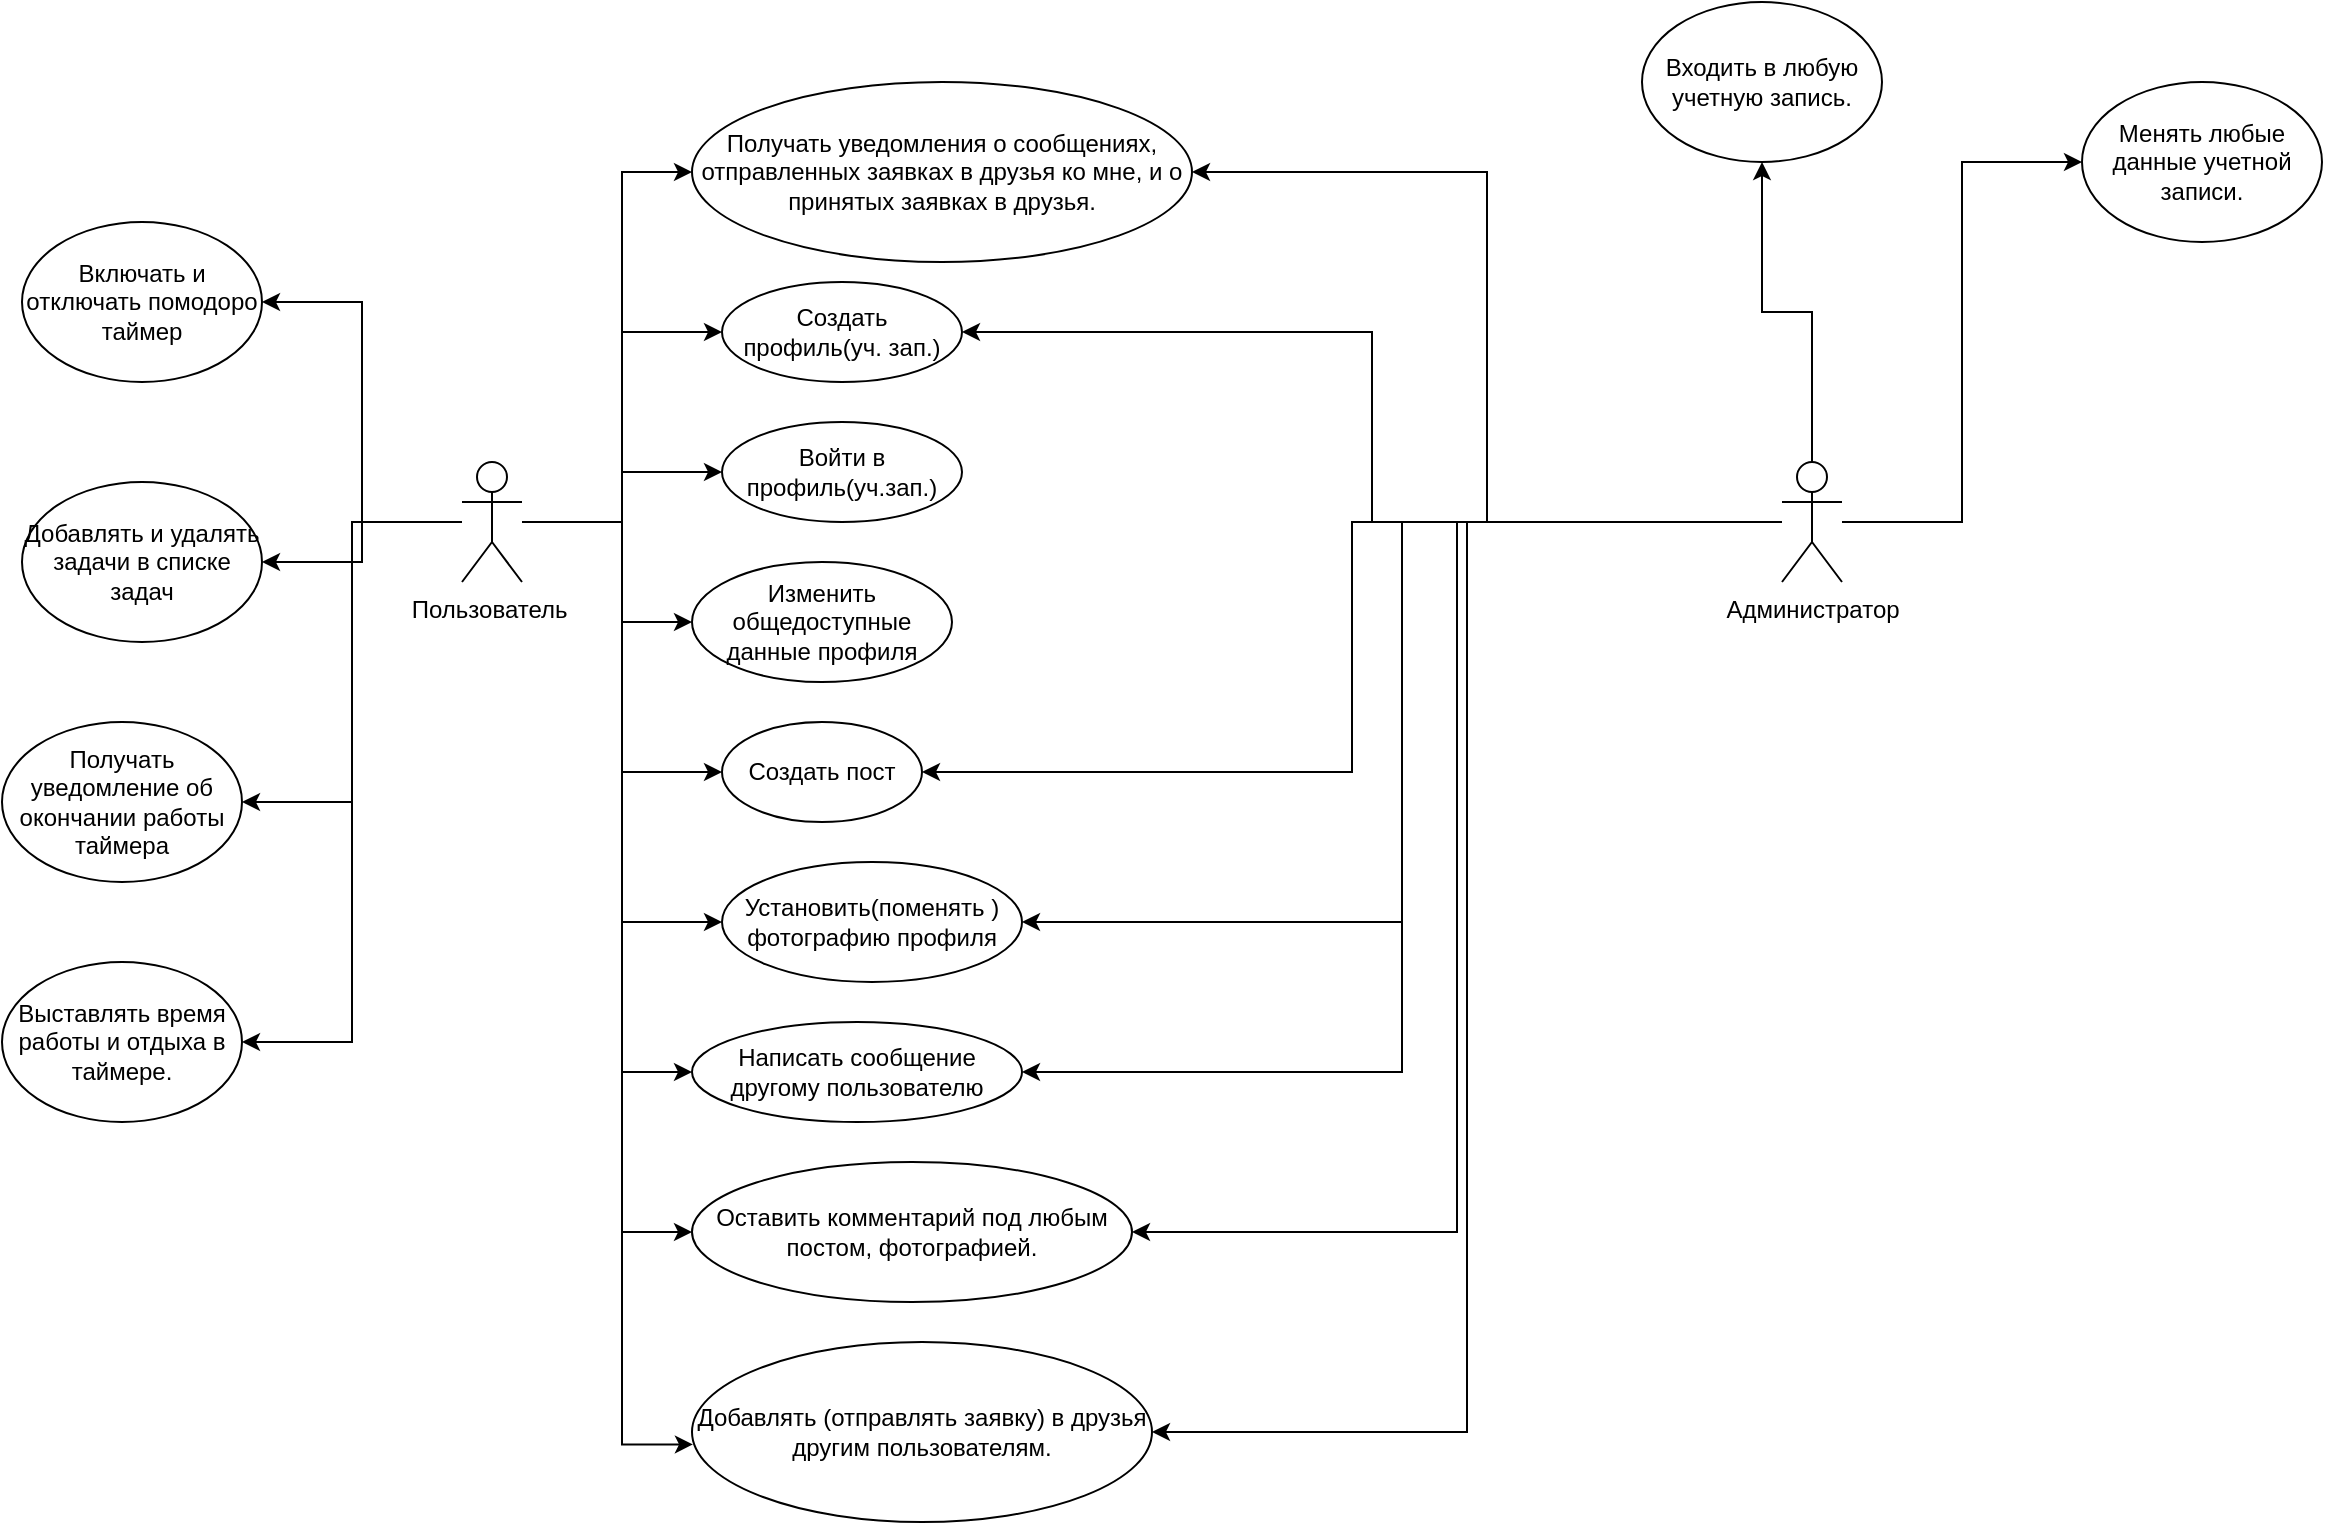 <mxfile version="20.8.20" type="github">
  <diagram name="Страница 1" id="01bKaQQtMlq7vf0zxQue">
    <mxGraphModel dx="1328" dy="730" grid="1" gridSize="10" guides="1" tooltips="1" connect="1" arrows="1" fold="1" page="1" pageScale="1" pageWidth="3300" pageHeight="4681" math="0" shadow="0">
      <root>
        <mxCell id="0" />
        <mxCell id="1" parent="0" />
        <mxCell id="vcRgsJEtyeUMOPJ4Tpu4-7" style="edgeStyle=orthogonalEdgeStyle;rounded=0;orthogonalLoop=1;jettySize=auto;html=1;entryX=0;entryY=0.5;entryDx=0;entryDy=0;" parent="1" source="vcRgsJEtyeUMOPJ4Tpu4-1" target="vcRgsJEtyeUMOPJ4Tpu4-6" edge="1">
          <mxGeometry relative="1" as="geometry" />
        </mxCell>
        <mxCell id="vcRgsJEtyeUMOPJ4Tpu4-9" style="edgeStyle=orthogonalEdgeStyle;rounded=0;orthogonalLoop=1;jettySize=auto;html=1;" parent="1" source="vcRgsJEtyeUMOPJ4Tpu4-1" target="vcRgsJEtyeUMOPJ4Tpu4-8" edge="1">
          <mxGeometry relative="1" as="geometry" />
        </mxCell>
        <mxCell id="vcRgsJEtyeUMOPJ4Tpu4-15" style="edgeStyle=orthogonalEdgeStyle;rounded=0;orthogonalLoop=1;jettySize=auto;html=1;" parent="1" source="vcRgsJEtyeUMOPJ4Tpu4-1" target="vcRgsJEtyeUMOPJ4Tpu4-11" edge="1">
          <mxGeometry relative="1" as="geometry">
            <Array as="points">
              <mxPoint x="620" y="2700" />
              <mxPoint x="620" y="2750" />
            </Array>
          </mxGeometry>
        </mxCell>
        <mxCell id="vcRgsJEtyeUMOPJ4Tpu4-16" style="edgeStyle=orthogonalEdgeStyle;rounded=0;orthogonalLoop=1;jettySize=auto;html=1;entryX=0;entryY=0.5;entryDx=0;entryDy=0;" parent="1" source="vcRgsJEtyeUMOPJ4Tpu4-1" target="vcRgsJEtyeUMOPJ4Tpu4-14" edge="1">
          <mxGeometry relative="1" as="geometry" />
        </mxCell>
        <mxCell id="vcRgsJEtyeUMOPJ4Tpu4-17" style="edgeStyle=orthogonalEdgeStyle;rounded=0;orthogonalLoop=1;jettySize=auto;html=1;entryX=0;entryY=0.5;entryDx=0;entryDy=0;" parent="1" source="vcRgsJEtyeUMOPJ4Tpu4-1" target="vcRgsJEtyeUMOPJ4Tpu4-13" edge="1">
          <mxGeometry relative="1" as="geometry" />
        </mxCell>
        <mxCell id="vcRgsJEtyeUMOPJ4Tpu4-18" style="edgeStyle=orthogonalEdgeStyle;rounded=0;orthogonalLoop=1;jettySize=auto;html=1;entryX=0;entryY=0.5;entryDx=0;entryDy=0;" parent="1" source="vcRgsJEtyeUMOPJ4Tpu4-1" target="vcRgsJEtyeUMOPJ4Tpu4-12" edge="1">
          <mxGeometry relative="1" as="geometry">
            <Array as="points">
              <mxPoint x="620" y="2700" />
              <mxPoint x="620" y="2975" />
            </Array>
          </mxGeometry>
        </mxCell>
        <mxCell id="vcRgsJEtyeUMOPJ4Tpu4-20" style="edgeStyle=orthogonalEdgeStyle;rounded=0;orthogonalLoop=1;jettySize=auto;html=1;entryX=0;entryY=0.5;entryDx=0;entryDy=0;" parent="1" source="vcRgsJEtyeUMOPJ4Tpu4-1" target="vcRgsJEtyeUMOPJ4Tpu4-19" edge="1">
          <mxGeometry relative="1" as="geometry">
            <Array as="points">
              <mxPoint x="620" y="2700" />
              <mxPoint x="620" y="3055" />
            </Array>
          </mxGeometry>
        </mxCell>
        <mxCell id="vcRgsJEtyeUMOPJ4Tpu4-22" style="edgeStyle=orthogonalEdgeStyle;rounded=0;orthogonalLoop=1;jettySize=auto;html=1;entryX=0.002;entryY=0.569;entryDx=0;entryDy=0;entryPerimeter=0;" parent="1" source="vcRgsJEtyeUMOPJ4Tpu4-1" target="vcRgsJEtyeUMOPJ4Tpu4-21" edge="1">
          <mxGeometry relative="1" as="geometry">
            <Array as="points">
              <mxPoint x="620" y="2700" />
              <mxPoint x="620" y="3161" />
            </Array>
          </mxGeometry>
        </mxCell>
        <mxCell id="vcRgsJEtyeUMOPJ4Tpu4-24" style="edgeStyle=orthogonalEdgeStyle;rounded=0;orthogonalLoop=1;jettySize=auto;html=1;entryX=0;entryY=0.5;entryDx=0;entryDy=0;" parent="1" source="vcRgsJEtyeUMOPJ4Tpu4-1" target="vcRgsJEtyeUMOPJ4Tpu4-23" edge="1">
          <mxGeometry relative="1" as="geometry">
            <Array as="points">
              <mxPoint x="620" y="2700" />
              <mxPoint x="620" y="2525" />
            </Array>
          </mxGeometry>
        </mxCell>
        <mxCell id="XW6ySL8VnvlPB6zY-5Cw-7" style="edgeStyle=orthogonalEdgeStyle;rounded=0;orthogonalLoop=1;jettySize=auto;html=1;entryX=1;entryY=0.5;entryDx=0;entryDy=0;" edge="1" parent="1" source="vcRgsJEtyeUMOPJ4Tpu4-1" target="XW6ySL8VnvlPB6zY-5Cw-1">
          <mxGeometry relative="1" as="geometry" />
        </mxCell>
        <mxCell id="XW6ySL8VnvlPB6zY-5Cw-8" style="edgeStyle=orthogonalEdgeStyle;rounded=0;orthogonalLoop=1;jettySize=auto;html=1;entryX=1;entryY=0.5;entryDx=0;entryDy=0;" edge="1" parent="1" source="vcRgsJEtyeUMOPJ4Tpu4-1" target="XW6ySL8VnvlPB6zY-5Cw-2">
          <mxGeometry relative="1" as="geometry" />
        </mxCell>
        <mxCell id="XW6ySL8VnvlPB6zY-5Cw-9" style="edgeStyle=orthogonalEdgeStyle;rounded=0;orthogonalLoop=1;jettySize=auto;html=1;entryX=1;entryY=0.5;entryDx=0;entryDy=0;" edge="1" parent="1" source="vcRgsJEtyeUMOPJ4Tpu4-1" target="XW6ySL8VnvlPB6zY-5Cw-3">
          <mxGeometry relative="1" as="geometry" />
        </mxCell>
        <mxCell id="XW6ySL8VnvlPB6zY-5Cw-11" style="edgeStyle=orthogonalEdgeStyle;rounded=0;orthogonalLoop=1;jettySize=auto;html=1;entryX=1;entryY=0.5;entryDx=0;entryDy=0;" edge="1" parent="1" source="vcRgsJEtyeUMOPJ4Tpu4-1" target="XW6ySL8VnvlPB6zY-5Cw-10">
          <mxGeometry relative="1" as="geometry" />
        </mxCell>
        <mxCell id="vcRgsJEtyeUMOPJ4Tpu4-1" value="Пользователь&amp;nbsp;" style="shape=umlActor;verticalLabelPosition=bottom;verticalAlign=top;html=1;outlineConnect=0;" parent="1" vertex="1">
          <mxGeometry x="540" y="2670" width="30" height="60" as="geometry" />
        </mxCell>
        <mxCell id="vcRgsJEtyeUMOPJ4Tpu4-25" style="edgeStyle=orthogonalEdgeStyle;rounded=0;orthogonalLoop=1;jettySize=auto;html=1;entryX=1;entryY=0.5;entryDx=0;entryDy=0;" parent="1" source="vcRgsJEtyeUMOPJ4Tpu4-3" target="vcRgsJEtyeUMOPJ4Tpu4-23" edge="1">
          <mxGeometry relative="1" as="geometry">
            <mxPoint x="1020" y="2620" as="targetPoint" />
          </mxGeometry>
        </mxCell>
        <mxCell id="vcRgsJEtyeUMOPJ4Tpu4-26" style="edgeStyle=orthogonalEdgeStyle;rounded=0;orthogonalLoop=1;jettySize=auto;html=1;entryX=1;entryY=0.5;entryDx=0;entryDy=0;" parent="1" source="vcRgsJEtyeUMOPJ4Tpu4-3" target="vcRgsJEtyeUMOPJ4Tpu4-6" edge="1">
          <mxGeometry relative="1" as="geometry" />
        </mxCell>
        <mxCell id="vcRgsJEtyeUMOPJ4Tpu4-31" style="edgeStyle=orthogonalEdgeStyle;rounded=0;orthogonalLoop=1;jettySize=auto;html=1;entryX=1;entryY=0.5;entryDx=0;entryDy=0;" parent="1" source="vcRgsJEtyeUMOPJ4Tpu4-3" target="vcRgsJEtyeUMOPJ4Tpu4-14" edge="1">
          <mxGeometry relative="1" as="geometry" />
        </mxCell>
        <mxCell id="vcRgsJEtyeUMOPJ4Tpu4-32" style="edgeStyle=orthogonalEdgeStyle;rounded=0;orthogonalLoop=1;jettySize=auto;html=1;entryX=1;entryY=0.5;entryDx=0;entryDy=0;" parent="1" source="vcRgsJEtyeUMOPJ4Tpu4-3" target="vcRgsJEtyeUMOPJ4Tpu4-13" edge="1">
          <mxGeometry relative="1" as="geometry" />
        </mxCell>
        <mxCell id="vcRgsJEtyeUMOPJ4Tpu4-33" style="edgeStyle=orthogonalEdgeStyle;rounded=0;orthogonalLoop=1;jettySize=auto;html=1;entryX=1;entryY=0.5;entryDx=0;entryDy=0;" parent="1" source="vcRgsJEtyeUMOPJ4Tpu4-3" target="vcRgsJEtyeUMOPJ4Tpu4-12" edge="1">
          <mxGeometry relative="1" as="geometry" />
        </mxCell>
        <mxCell id="vcRgsJEtyeUMOPJ4Tpu4-34" style="edgeStyle=orthogonalEdgeStyle;rounded=0;orthogonalLoop=1;jettySize=auto;html=1;entryX=1;entryY=0.5;entryDx=0;entryDy=0;" parent="1" source="vcRgsJEtyeUMOPJ4Tpu4-3" target="vcRgsJEtyeUMOPJ4Tpu4-19" edge="1">
          <mxGeometry relative="1" as="geometry" />
        </mxCell>
        <mxCell id="vcRgsJEtyeUMOPJ4Tpu4-36" style="edgeStyle=orthogonalEdgeStyle;rounded=0;orthogonalLoop=1;jettySize=auto;html=1;entryX=1;entryY=0.5;entryDx=0;entryDy=0;" parent="1" source="vcRgsJEtyeUMOPJ4Tpu4-3" target="vcRgsJEtyeUMOPJ4Tpu4-21" edge="1">
          <mxGeometry relative="1" as="geometry" />
        </mxCell>
        <mxCell id="vcRgsJEtyeUMOPJ4Tpu4-38" style="edgeStyle=orthogonalEdgeStyle;rounded=0;orthogonalLoop=1;jettySize=auto;html=1;entryX=0.5;entryY=1;entryDx=0;entryDy=0;" parent="1" source="vcRgsJEtyeUMOPJ4Tpu4-3" target="vcRgsJEtyeUMOPJ4Tpu4-37" edge="1">
          <mxGeometry relative="1" as="geometry" />
        </mxCell>
        <mxCell id="vcRgsJEtyeUMOPJ4Tpu4-40" style="edgeStyle=orthogonalEdgeStyle;rounded=0;orthogonalLoop=1;jettySize=auto;html=1;entryX=0;entryY=0.5;entryDx=0;entryDy=0;" parent="1" source="vcRgsJEtyeUMOPJ4Tpu4-3" target="vcRgsJEtyeUMOPJ4Tpu4-39" edge="1">
          <mxGeometry relative="1" as="geometry" />
        </mxCell>
        <mxCell id="vcRgsJEtyeUMOPJ4Tpu4-3" value="Администратор&lt;br&gt;" style="shape=umlActor;verticalLabelPosition=bottom;verticalAlign=top;html=1;outlineConnect=0;" parent="1" vertex="1">
          <mxGeometry x="1200" y="2670" width="30" height="60" as="geometry" />
        </mxCell>
        <mxCell id="vcRgsJEtyeUMOPJ4Tpu4-6" value="Создать профиль(уч. зап.)" style="ellipse;whiteSpace=wrap;html=1;" parent="1" vertex="1">
          <mxGeometry x="670" y="2580" width="120" height="50" as="geometry" />
        </mxCell>
        <mxCell id="vcRgsJEtyeUMOPJ4Tpu4-8" value="Войти в профиль(уч.зап.)" style="ellipse;whiteSpace=wrap;html=1;" parent="1" vertex="1">
          <mxGeometry x="670" y="2650" width="120" height="50" as="geometry" />
        </mxCell>
        <mxCell id="vcRgsJEtyeUMOPJ4Tpu4-11" value="Изменить общедоступные данные профиля" style="ellipse;whiteSpace=wrap;html=1;" parent="1" vertex="1">
          <mxGeometry x="655" y="2720" width="130" height="60" as="geometry" />
        </mxCell>
        <mxCell id="vcRgsJEtyeUMOPJ4Tpu4-12" value="Написать сообщение другому пользователю" style="ellipse;whiteSpace=wrap;html=1;" parent="1" vertex="1">
          <mxGeometry x="655" y="2950" width="165" height="50" as="geometry" />
        </mxCell>
        <mxCell id="vcRgsJEtyeUMOPJ4Tpu4-13" value="Установить(поменять ) фотографию профиля" style="ellipse;whiteSpace=wrap;html=1;" parent="1" vertex="1">
          <mxGeometry x="670" y="2870" width="150" height="60" as="geometry" />
        </mxCell>
        <mxCell id="vcRgsJEtyeUMOPJ4Tpu4-14" value="Создать пост" style="ellipse;whiteSpace=wrap;html=1;" parent="1" vertex="1">
          <mxGeometry x="670" y="2800" width="100" height="50" as="geometry" />
        </mxCell>
        <mxCell id="vcRgsJEtyeUMOPJ4Tpu4-19" value="Оставить комментарий под любым постом, фотографией." style="ellipse;whiteSpace=wrap;html=1;" parent="1" vertex="1">
          <mxGeometry x="655" y="3020" width="220" height="70" as="geometry" />
        </mxCell>
        <mxCell id="vcRgsJEtyeUMOPJ4Tpu4-21" value="Добавлять (отправлять заявку) в друзья другим пользователям." style="ellipse;whiteSpace=wrap;html=1;" parent="1" vertex="1">
          <mxGeometry x="655" y="3110" width="230" height="90" as="geometry" />
        </mxCell>
        <mxCell id="vcRgsJEtyeUMOPJ4Tpu4-23" value="Получать уведомления о сообщениях, отправленных заявках в друзья ко мне, и о принятых заявках в друзья." style="ellipse;whiteSpace=wrap;html=1;" parent="1" vertex="1">
          <mxGeometry x="655" y="2480" width="250" height="90" as="geometry" />
        </mxCell>
        <mxCell id="vcRgsJEtyeUMOPJ4Tpu4-37" value="Входить в любую учетную запись." style="ellipse;whiteSpace=wrap;html=1;" parent="1" vertex="1">
          <mxGeometry x="1130" y="2440" width="120" height="80" as="geometry" />
        </mxCell>
        <mxCell id="vcRgsJEtyeUMOPJ4Tpu4-39" value="Менять любые данные учетной записи." style="ellipse;whiteSpace=wrap;html=1;" parent="1" vertex="1">
          <mxGeometry x="1350" y="2480" width="120" height="80" as="geometry" />
        </mxCell>
        <mxCell id="XW6ySL8VnvlPB6zY-5Cw-1" value="Включать&amp;nbsp;и отключать помодоро таймер" style="ellipse;whiteSpace=wrap;html=1;" vertex="1" parent="1">
          <mxGeometry x="320" y="2550" width="120" height="80" as="geometry" />
        </mxCell>
        <mxCell id="XW6ySL8VnvlPB6zY-5Cw-2" value="Добавлять и удалять задачи в списке задач" style="ellipse;whiteSpace=wrap;html=1;" vertex="1" parent="1">
          <mxGeometry x="320" y="2680" width="120" height="80" as="geometry" />
        </mxCell>
        <mxCell id="XW6ySL8VnvlPB6zY-5Cw-3" value="Получать уведомление об окончании работы таймера&lt;br&gt;" style="ellipse;whiteSpace=wrap;html=1;" vertex="1" parent="1">
          <mxGeometry x="310" y="2800" width="120" height="80" as="geometry" />
        </mxCell>
        <mxCell id="XW6ySL8VnvlPB6zY-5Cw-10" value="Выставлять время работы и отдыха в таймере." style="ellipse;whiteSpace=wrap;html=1;" vertex="1" parent="1">
          <mxGeometry x="310" y="2920" width="120" height="80" as="geometry" />
        </mxCell>
      </root>
    </mxGraphModel>
  </diagram>
</mxfile>

